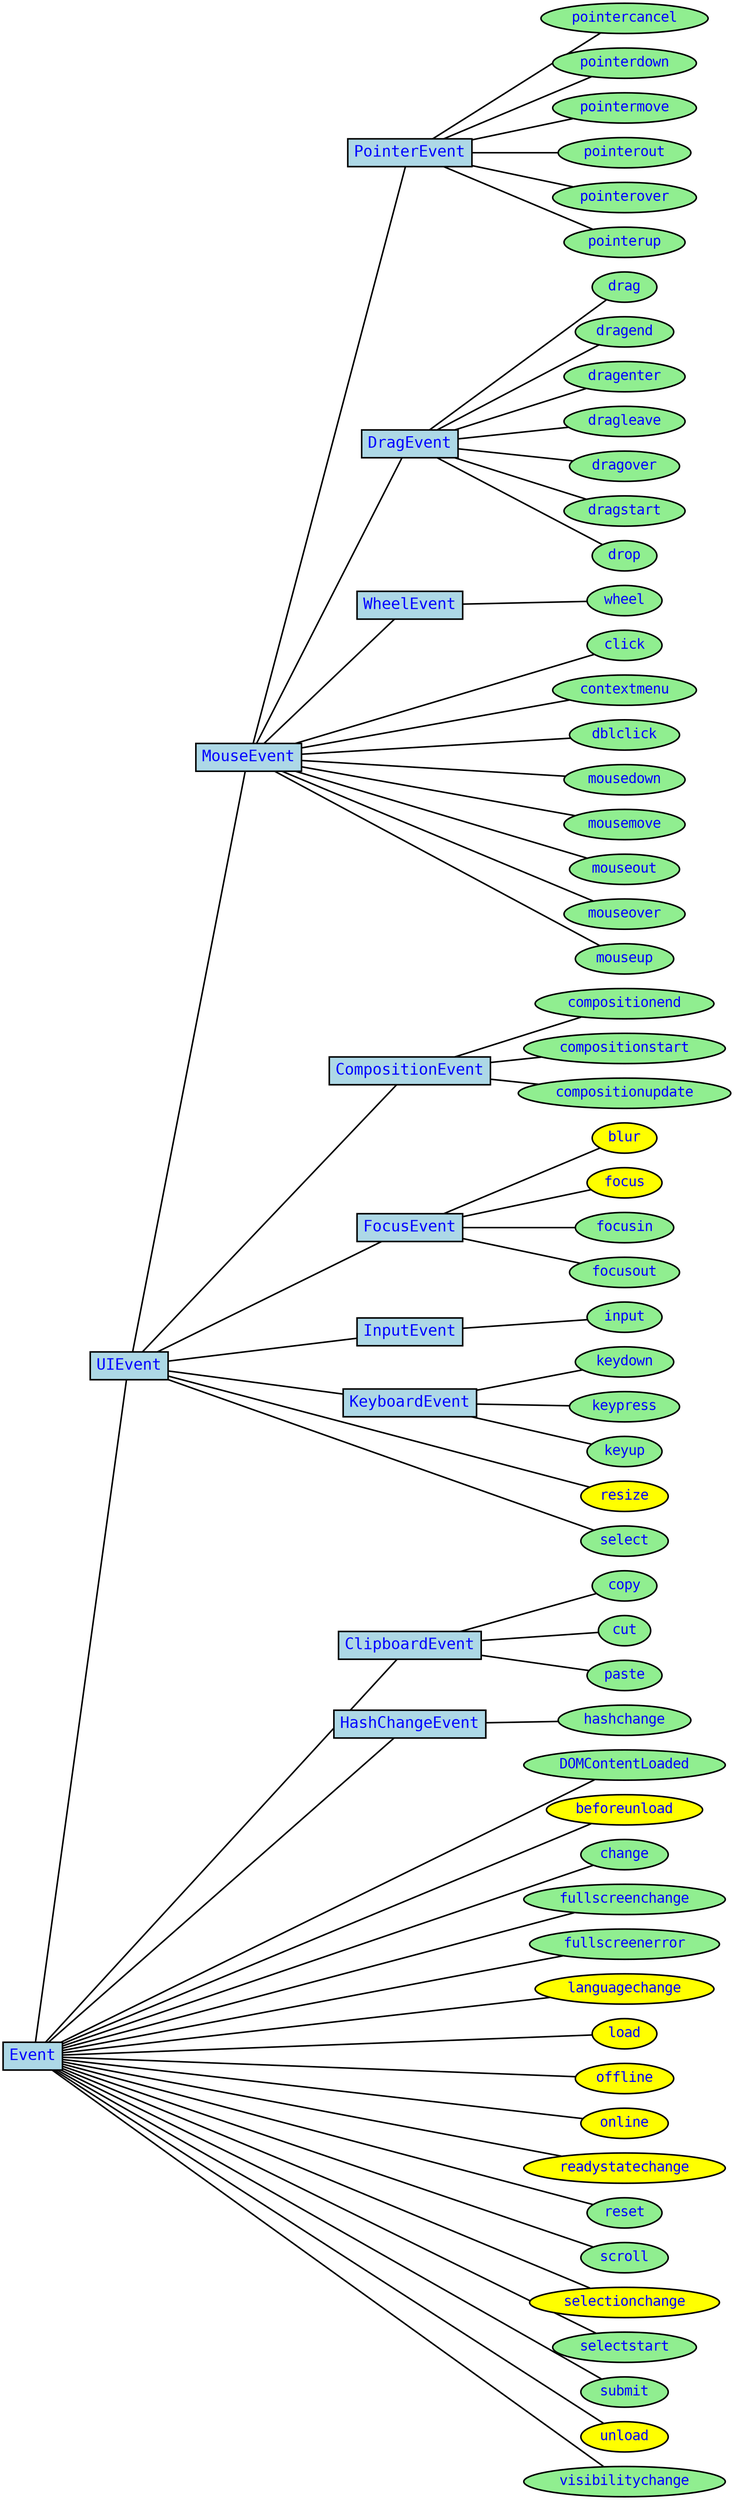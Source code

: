 digraph {
  rankdir="LR";
  splines=false;
  node [shape=box, fontname="Courier", fontsize="18pt", overlap=false, penwidth=2];
  edge [arrowhead=none, overlap=false, concentrate=true, penwidth=2];
  outputorder="edgesfirst";

  {
    node [fillcolor="lightblue", fontcolor="blue", style="filled", fontsize="20pt"];
    MouseEvent [href="https://developer.mozilla.org/en-US/docs/Web/API/MouseEvent"];
    PointerEvent [href="https://developer.mozilla.org/en-US/docs/Web/API/PointerEvent"];
    DragEvent [href="https://developer.mozilla.org/en-US/docs/Web/API/DragEvent"];
    WheelEvent [href="https://developer.mozilla.org/en-US/docs/Web/API/WheelEvent"];
    UIEvent [href="https://developer.mozilla.org/en-US/docs/Web/API/UIEvent"];
    ClipboardEvent [href="https://developer.mozilla.org/en-US/docs/Web/API/ClipboardEvent"];
    CompositionEvent [href="https://developer.mozilla.org/en-US/docs/Web/API/CompositionEvent"];
    Event [href="https://developer.mozilla.org/en-US/docs/Web/API/Event"];
    FocusEvent [href="https://developer.mozilla.org/en-US/docs/Web/API/FocusEvent"];
    HashChangeEvent [href="https://developer.mozilla.org/en-US/docs/Web/API/HashChangeEvent"];
    InputEvent [href="https://developer.mozilla.org/en-US/docs/Web/API/InputEvent"];
    KeyboardEvent [href="https://developer.mozilla.org/en-US/docs/Web/API/KeyboardEvent"];
  }

  {
    rank=same
    InputEvent
    KeyboardEvent
    FocusEvent
    CompositionEvent
    PointerEvent
    DragEvent
    HashChangeEvent
    ClipboardEvent
  }

  {
    rank=same
    node [shape=ellipse, fontcolor="blue", style="filled"];
    DOMContentLoaded [fillcolor="lightgreen", href="https://developer.mozilla.org/en-US/docs/Web/Events/DOMContentLoaded"];
    beforeunload [fillcolor="yellow", href="https://developer.mozilla.org/en-US/docs/Web/Events/beforeunload"];
    blur [fillcolor="yellow", href="https://developer.mozilla.org/en-US/docs/Web/Events/blur"];
    change [fillcolor="lightgreen", href="https://developer.mozilla.org/en-US/docs/Web/Events/change"];
    click [fillcolor="lightgreen", href="https://developer.mozilla.org/en-US/docs/Web/Events/click"];
    compositionend [fillcolor="lightgreen", href="https://developer.mozilla.org/en-US/docs/Web/Events/compositionend"];
    compositionstart [fillcolor="lightgreen", href="https://developer.mozilla.org/en-US/docs/Web/Events/compositionstart"];
    compositionupdate [fillcolor="lightgreen", href="https://developer.mozilla.org/en-US/docs/Web/Events/compositionupdate"];
    contextmenu [fillcolor="lightgreen", href="https://developer.mozilla.org/en-US/docs/Web/Events/contextmenu"];
    copy [fillcolor="lightgreen", href="https://developer.mozilla.org/en-US/docs/Web/Events/copy"];
    cut [fillcolor="lightgreen", href="https://developer.mozilla.org/en-US/docs/Web/Events/cut"];
    dblclick [fillcolor="lightgreen", href="https://developer.mozilla.org/en-US/docs/Web/Events/dblclick"];
    drag [fillcolor="lightgreen", href="https://developer.mozilla.org/en-US/docs/Web/Events/drag"];
    dragend [fillcolor="lightgreen", href="https://developer.mozilla.org/en-US/docs/Web/Events/dragend"];
    dragenter [fillcolor="lightgreen", href="https://developer.mozilla.org/en-US/docs/Web/Events/dragenter"];
    dragleave [fillcolor="lightgreen", href="https://developer.mozilla.org/en-US/docs/Web/Events/dragleave"];
    dragover [fillcolor="lightgreen", href="https://developer.mozilla.org/en-US/docs/Web/Events/dragover"];
    dragstart [fillcolor="lightgreen", href="https://developer.mozilla.org/en-US/docs/Web/Events/dragstart"];
    drop [fillcolor="lightgreen", href="https://developer.mozilla.org/en-US/docs/Web/Events/drop"];
    focus [fillcolor="yellow", href="https://developer.mozilla.org/en-US/docs/Web/Events/focus"];
    focusin [fillcolor="lightgreen", href="https://developer.mozilla.org/en-US/docs/Web/Events/focusin"];
    focusout [fillcolor="lightgreen", href="https://developer.mozilla.org/en-US/docs/Web/Events/focusout"];
    fullscreenchange [fillcolor="lightgreen", href="https://developer.mozilla.org/en-US/docs/Web/Events/fullscreenchange"];
    fullscreenerror [fillcolor="lightgreen", href="https://developer.mozilla.org/en-US/docs/Web/Events/fullscreenerror"];
    hashchange [fillcolor="lightgreen", href="https://developer.mozilla.org/en-US/docs/Web/Events/hashchange"];
    input [fillcolor="lightgreen", href="https://developer.mozilla.org/en-US/docs/Web/Events/input"];
    keydown [fillcolor="lightgreen", href="https://developer.mozilla.org/en-US/docs/Web/Events/keydown"];
    keypress [fillcolor="lightgreen", href="https://developer.mozilla.org/en-US/docs/Web/Events/keypress"];
    keyup [fillcolor="lightgreen", href="https://developer.mozilla.org/en-US/docs/Web/Events/keyup"];
    languagechange [fillcolor="yellow", href="https://developer.mozilla.org/en-US/docs/Web/Events/languagechange"];
    load [fillcolor="yellow", href="https://developer.mozilla.org/en-US/docs/Web/Events/load"];
    mousedown [fillcolor="lightgreen", href="https://developer.mozilla.org/en-US/docs/Web/Events/mousedown"];
    mousemove [fillcolor="lightgreen", href="https://developer.mozilla.org/en-US/docs/Web/Events/mousemove"];
    mouseout [fillcolor="lightgreen", href="https://developer.mozilla.org/en-US/docs/Web/Events/mouseout"];
    mouseover [fillcolor="lightgreen", href="https://developer.mozilla.org/en-US/docs/Web/Events/mouseover"];
    mouseup [fillcolor="lightgreen", href="https://developer.mozilla.org/en-US/docs/Web/Events/mouseup"];
    offline [fillcolor="yellow", href="https://developer.mozilla.org/en-US/docs/Web/Events/offline"];
    online [fillcolor="yellow", href="https://developer.mozilla.org/en-US/docs/Web/Events/online"];
    paste [fillcolor="lightgreen", href="https://developer.mozilla.org/en-US/docs/Web/Events/paste"];
    pointercancel [fillcolor="lightgreen", href="https://developer.mozilla.org/en-US/docs/Web/Events/pointercancel"];
    pointerdown [fillcolor="lightgreen", href="https://developer.mozilla.org/en-US/docs/Web/Events/pointerdown"];
    pointermove [fillcolor="lightgreen", href="https://developer.mozilla.org/en-US/docs/Web/Events/pointermove"];
    pointerout [fillcolor="lightgreen", href="https://developer.mozilla.org/en-US/docs/Web/Events/pointerout"];
    pointerover [fillcolor="lightgreen", href="https://developer.mozilla.org/en-US/docs/Web/Events/pointerover"];
    pointerup [fillcolor="lightgreen", href="https://developer.mozilla.org/en-US/docs/Web/Events/pointerup"];
    readystatechange [fillcolor="yellow", href="https://developer.mozilla.org/en-US/docs/Web/Events/readystatechange"];
    reset [fillcolor="lightgreen", href="https://developer.mozilla.org/en-US/docs/Web/Events/reset"];
    resize [fillcolor="yellow", href="https://developer.mozilla.org/en-US/docs/Web/Events/resize"];
    scroll [fillcolor="lightgreen", href="https://developer.mozilla.org/en-US/docs/Web/Events/scroll"];
    select [fillcolor="lightgreen", href="https://developer.mozilla.org/en-US/docs/Web/Events/select"];
    selectionchange [fillcolor="yellow", href="https://developer.mozilla.org/en-US/docs/Web/Events/selectionchange"];
    selectstart [fillcolor="lightgreen", href="https://developer.mozilla.org/en-US/docs/Web/Events/selectstart"];
    submit [fillcolor="lightgreen", href="https://developer.mozilla.org/en-US/docs/Web/Events/submit"];
    unload [fillcolor="yellow", href="https://developer.mozilla.org/en-US/docs/Web/Events/unload"];
    visibilitychange [fillcolor="lightgreen", href="https://developer.mozilla.org/en-US/docs/Web/Events/visibilitychange"];
    wheel [fillcolor="lightgreen", href="https://developer.mozilla.org/en-US/docs/Web/Events/wheel"];
  }

  MouseEvent -> DragEvent;
  MouseEvent -> PointerEvent;
  MouseEvent -> WheelEvent;
  UIEvent -> CompositionEvent;
  UIEvent -> FocusEvent;
  UIEvent -> InputEvent;
  UIEvent -> KeyboardEvent;
  UIEvent -> MouseEvent;
  Event -> UIEvent;
  Event -> ClipboardEvent;
  Event -> HashChangeEvent;
  Event -> DOMContentLoaded;
  ClipboardEvent -> copy
  ClipboardEvent -> cut
  ClipboardEvent -> paste
  CompositionEvent -> compositionend
  CompositionEvent -> compositionstart
  CompositionEvent -> compositionupdate
  DragEvent -> drag
  DragEvent -> dragend
  DragEvent -> dragenter
  DragEvent -> dragleave
  DragEvent -> dragover
  DragEvent -> dragstart
  DragEvent -> drop
  Event -> beforeunload
  Event -> change
  Event -> fullscreenchange
  Event -> fullscreenerror
  Event -> languagechange
  Event -> load
  Event -> offline
  Event -> online
  Event -> readystatechange
  Event -> reset
  Event -> scroll
  Event -> selectionchange
  Event -> selectstart
  Event -> submit
  Event -> unload
  Event -> visibilitychange
  FocusEvent -> blur
  FocusEvent -> focus
  FocusEvent -> focusin
  FocusEvent -> focusout
  HashChangeEvent -> hashchange
  InputEvent -> input
  KeyboardEvent -> keydown
  KeyboardEvent -> keypress
  KeyboardEvent -> keyup
  MouseEvent -> click
  MouseEvent -> contextmenu
  MouseEvent -> dblclick
  MouseEvent -> mousedown
  MouseEvent -> mousemove
  MouseEvent -> mouseout
  MouseEvent -> mouseover
  MouseEvent -> mouseup
  PointerEvent -> pointercancel
  PointerEvent -> pointerdown
  PointerEvent -> pointermove
  PointerEvent -> pointerout
  PointerEvent -> pointerover
  PointerEvent -> pointerup
  UIEvent -> resize
  UIEvent -> select
  WheelEvent -> wheel

}
